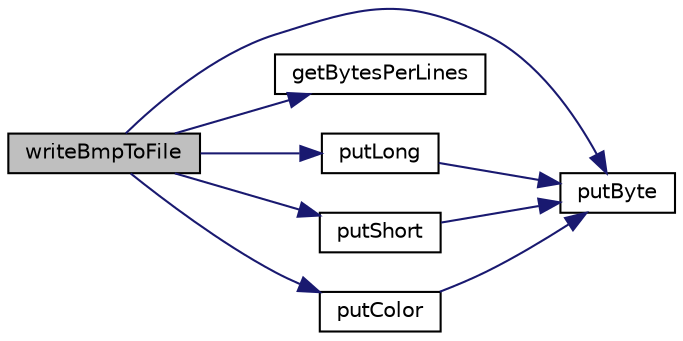 digraph "writeBmpToFile"
{
  edge [fontname="Helvetica",fontsize="10",labelfontname="Helvetica",labelfontsize="10"];
  node [fontname="Helvetica",fontsize="10",shape=record];
  rankdir="LR";
  Node1 [label="writeBmpToFile",height=0.2,width=0.4,color="black", fillcolor="grey75", style="filled" fontcolor="black"];
  Node1 -> Node2 [color="midnightblue",fontsize="10",style="solid"];
  Node2 [label="putByte",height=0.2,width=0.4,color="black", fillcolor="white", style="filled",URL="$BMP_8c.html#a7e2fd016234e4518a1d0f6f2b5370d26"];
  Node1 -> Node3 [color="midnightblue",fontsize="10",style="solid"];
  Node3 [label="getBytesPerLines",height=0.2,width=0.4,color="black", fillcolor="white", style="filled",URL="$BMP_8c.html#a1e1701109922a0a5cbed9e02f281b4ff"];
  Node1 -> Node4 [color="midnightblue",fontsize="10",style="solid"];
  Node4 [label="putLong",height=0.2,width=0.4,color="black", fillcolor="white", style="filled",URL="$BMP_8c.html#abc4606f3d26415c926993739af6ebb6a"];
  Node4 -> Node2 [color="midnightblue",fontsize="10",style="solid"];
  Node1 -> Node5 [color="midnightblue",fontsize="10",style="solid"];
  Node5 [label="putShort",height=0.2,width=0.4,color="black", fillcolor="white", style="filled",URL="$BMP_8c.html#a7cc070a324ffae402494ad5ce32aa981"];
  Node5 -> Node2 [color="midnightblue",fontsize="10",style="solid"];
  Node1 -> Node6 [color="midnightblue",fontsize="10",style="solid"];
  Node6 [label="putColor",height=0.2,width=0.4,color="black", fillcolor="white", style="filled",URL="$BMP_8c.html#ac2f4ddef5cc7d6eb653cb20ce474aa8a"];
  Node6 -> Node2 [color="midnightblue",fontsize="10",style="solid"];
}
